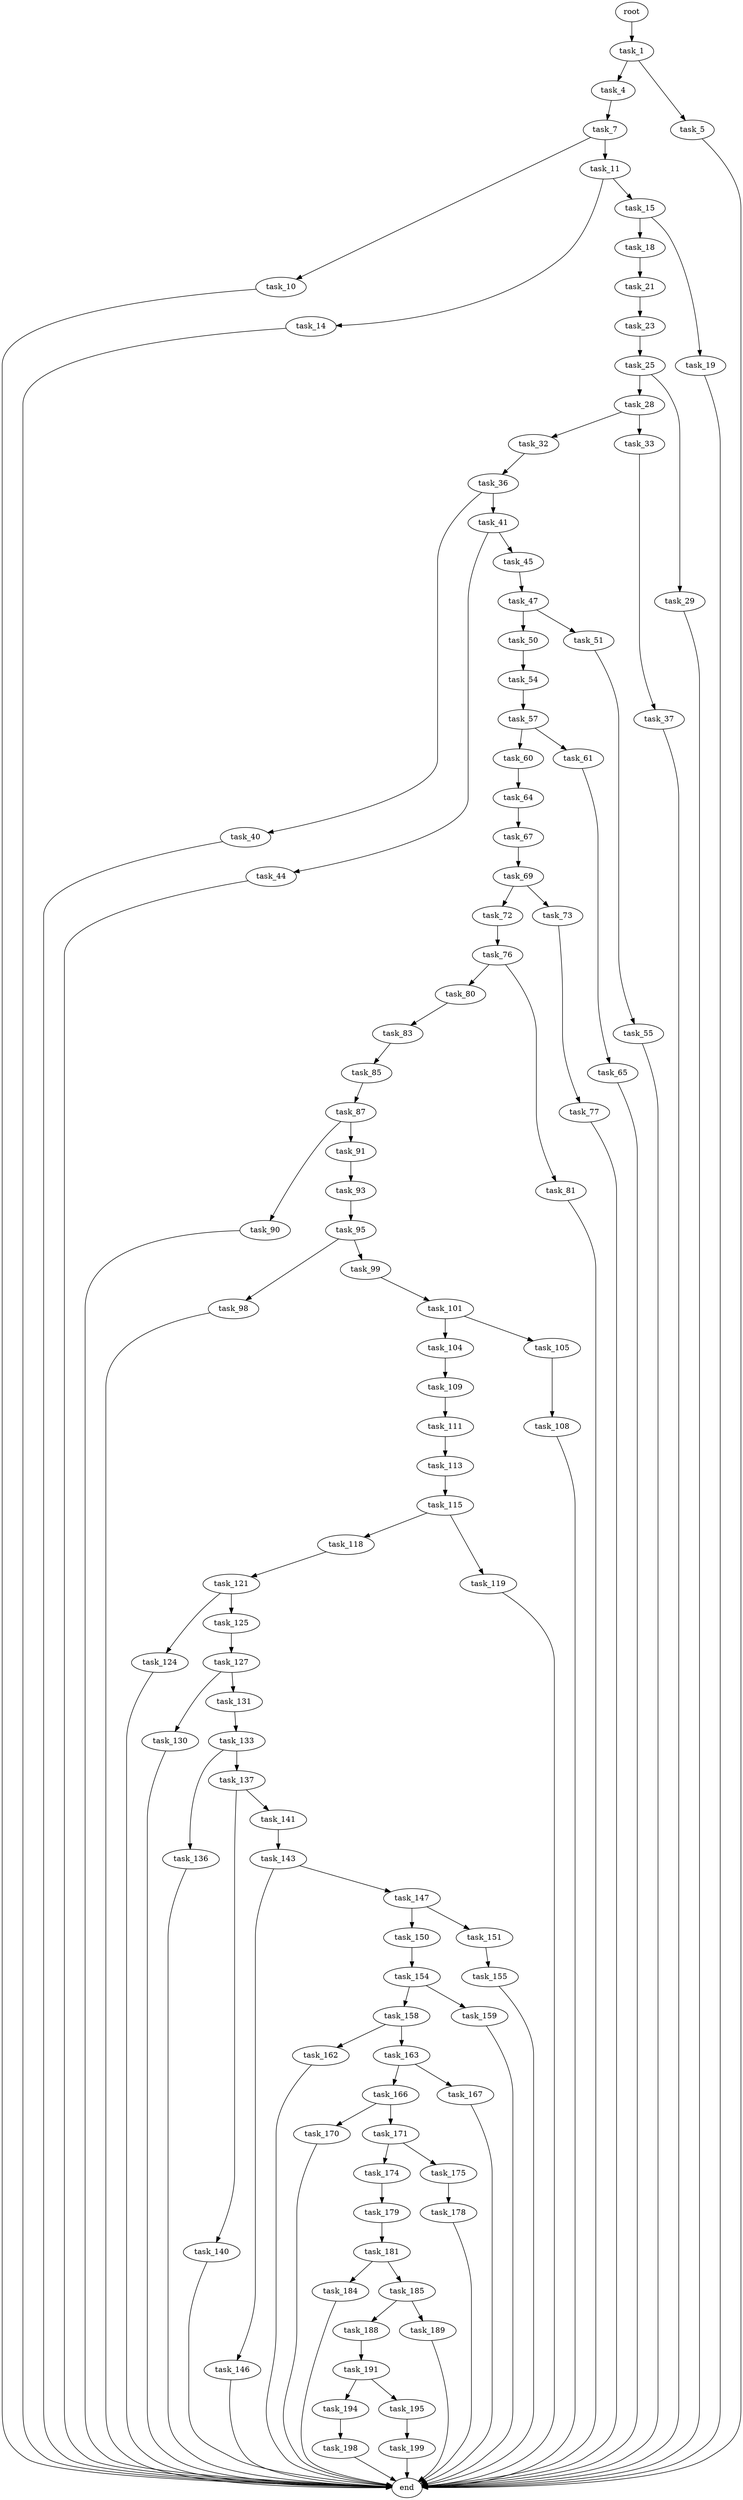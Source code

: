 digraph G {
  root [size="0.000000"];
  task_1 [size="286991450262.000000"];
  task_4 [size="231928233984.000000"];
  task_5 [size="8679921709.000000"];
  task_7 [size="368293445632.000000"];
  task_10 [size="11830982352.000000"];
  task_11 [size="82739787092.000000"];
  task_14 [size="471615641074.000000"];
  task_15 [size="387884326960.000000"];
  task_18 [size="128595841690.000000"];
  task_19 [size="26031583306.000000"];
  task_21 [size="322689781275.000000"];
  task_23 [size="231928233984.000000"];
  task_25 [size="782757789696.000000"];
  task_28 [size="8589934592.000000"];
  task_29 [size="18724551306.000000"];
  task_32 [size="9032538391.000000"];
  task_33 [size="8941349728.000000"];
  task_36 [size="782757789696.000000"];
  task_37 [size="167179755601.000000"];
  task_40 [size="693958125585.000000"];
  task_41 [size="312410837164.000000"];
  task_44 [size="41644131904.000000"];
  task_45 [size="368293445632.000000"];
  task_47 [size="1763874071.000000"];
  task_50 [size="13784141120.000000"];
  task_51 [size="240366603373.000000"];
  task_54 [size="396168711386.000000"];
  task_55 [size="1189891121.000000"];
  task_57 [size="1022543771.000000"];
  task_60 [size="474112939438.000000"];
  task_61 [size="11714957497.000000"];
  task_64 [size="19554026298.000000"];
  task_65 [size="109277625932.000000"];
  task_67 [size="114760936396.000000"];
  task_69 [size="129958242954.000000"];
  task_72 [size="30160254513.000000"];
  task_73 [size="1073741824000.000000"];
  task_76 [size="782757789696.000000"];
  task_77 [size="621836671335.000000"];
  task_80 [size="84565398605.000000"];
  task_81 [size="23880181028.000000"];
  task_83 [size="30908141380.000000"];
  task_85 [size="1267282199.000000"];
  task_87 [size="28991029248.000000"];
  task_90 [size="11277051924.000000"];
  task_91 [size="187421594379.000000"];
  task_93 [size="1187740473.000000"];
  task_95 [size="10242059411.000000"];
  task_98 [size="516263556689.000000"];
  task_99 [size="28991029248.000000"];
  task_101 [size="17294521686.000000"];
  task_104 [size="68719476736.000000"];
  task_105 [size="1440674570.000000"];
  task_108 [size="440990696752.000000"];
  task_109 [size="4562612346.000000"];
  task_111 [size="37719085276.000000"];
  task_113 [size="23884024054.000000"];
  task_115 [size="368293445632.000000"];
  task_118 [size="1073741824000.000000"];
  task_119 [size="549755813888.000000"];
  task_121 [size="44512642046.000000"];
  task_124 [size="353547355460.000000"];
  task_125 [size="93622726345.000000"];
  task_127 [size="9341573952.000000"];
  task_130 [size="424287023.000000"];
  task_131 [size="549755813888.000000"];
  task_133 [size="94105083093.000000"];
  task_136 [size="799989175428.000000"];
  task_137 [size="3861384221.000000"];
  task_140 [size="14937674199.000000"];
  task_141 [size="368293445632.000000"];
  task_143 [size="14123869461.000000"];
  task_146 [size="28991029248.000000"];
  task_147 [size="28694634044.000000"];
  task_150 [size="9894220292.000000"];
  task_151 [size="231928233984.000000"];
  task_154 [size="134217728000.000000"];
  task_155 [size="5249722427.000000"];
  task_158 [size="4558999838.000000"];
  task_159 [size="322159373909.000000"];
  task_162 [size="8589934592.000000"];
  task_163 [size="392452776031.000000"];
  task_166 [size="6404480957.000000"];
  task_167 [size="51203861771.000000"];
  task_170 [size="44546770532.000000"];
  task_171 [size="25972041985.000000"];
  task_174 [size="73304804680.000000"];
  task_175 [size="9588785599.000000"];
  task_178 [size="10211244630.000000"];
  task_179 [size="68719476736.000000"];
  task_181 [size="233579474010.000000"];
  task_184 [size="4162981150.000000"];
  task_185 [size="1389812005.000000"];
  task_188 [size="13048495608.000000"];
  task_189 [size="68719476736.000000"];
  task_191 [size="161970251725.000000"];
  task_194 [size="534885074558.000000"];
  task_195 [size="134217728000.000000"];
  task_198 [size="368293445632.000000"];
  task_199 [size="231998484106.000000"];
  end [size="0.000000"];

  root -> task_1 [size="1.000000"];
  task_1 -> task_4 [size="536870912.000000"];
  task_1 -> task_5 [size="536870912.000000"];
  task_4 -> task_7 [size="301989888.000000"];
  task_5 -> end [size="1.000000"];
  task_7 -> task_10 [size="411041792.000000"];
  task_7 -> task_11 [size="411041792.000000"];
  task_10 -> end [size="1.000000"];
  task_11 -> task_14 [size="75497472.000000"];
  task_11 -> task_15 [size="75497472.000000"];
  task_14 -> end [size="1.000000"];
  task_15 -> task_18 [size="411041792.000000"];
  task_15 -> task_19 [size="411041792.000000"];
  task_18 -> task_21 [size="536870912.000000"];
  task_19 -> end [size="1.000000"];
  task_21 -> task_23 [size="411041792.000000"];
  task_23 -> task_25 [size="301989888.000000"];
  task_25 -> task_28 [size="679477248.000000"];
  task_25 -> task_29 [size="679477248.000000"];
  task_28 -> task_32 [size="33554432.000000"];
  task_28 -> task_33 [size="33554432.000000"];
  task_29 -> end [size="1.000000"];
  task_32 -> task_36 [size="209715200.000000"];
  task_33 -> task_37 [size="411041792.000000"];
  task_36 -> task_40 [size="679477248.000000"];
  task_36 -> task_41 [size="679477248.000000"];
  task_37 -> end [size="1.000000"];
  task_40 -> end [size="1.000000"];
  task_41 -> task_44 [size="209715200.000000"];
  task_41 -> task_45 [size="209715200.000000"];
  task_44 -> end [size="1.000000"];
  task_45 -> task_47 [size="411041792.000000"];
  task_47 -> task_50 [size="33554432.000000"];
  task_47 -> task_51 [size="33554432.000000"];
  task_50 -> task_54 [size="411041792.000000"];
  task_51 -> task_55 [size="679477248.000000"];
  task_54 -> task_57 [size="301989888.000000"];
  task_55 -> end [size="1.000000"];
  task_57 -> task_60 [size="75497472.000000"];
  task_57 -> task_61 [size="75497472.000000"];
  task_60 -> task_64 [size="301989888.000000"];
  task_61 -> task_65 [size="411041792.000000"];
  task_64 -> task_67 [size="411041792.000000"];
  task_65 -> end [size="1.000000"];
  task_67 -> task_69 [size="301989888.000000"];
  task_69 -> task_72 [size="134217728.000000"];
  task_69 -> task_73 [size="134217728.000000"];
  task_72 -> task_76 [size="838860800.000000"];
  task_73 -> task_77 [size="838860800.000000"];
  task_76 -> task_80 [size="679477248.000000"];
  task_76 -> task_81 [size="679477248.000000"];
  task_77 -> end [size="1.000000"];
  task_80 -> task_83 [size="301989888.000000"];
  task_81 -> end [size="1.000000"];
  task_83 -> task_85 [size="33554432.000000"];
  task_85 -> task_87 [size="134217728.000000"];
  task_87 -> task_90 [size="75497472.000000"];
  task_87 -> task_91 [size="75497472.000000"];
  task_90 -> end [size="1.000000"];
  task_91 -> task_93 [size="134217728.000000"];
  task_93 -> task_95 [size="33554432.000000"];
  task_95 -> task_98 [size="301989888.000000"];
  task_95 -> task_99 [size="301989888.000000"];
  task_98 -> end [size="1.000000"];
  task_99 -> task_101 [size="75497472.000000"];
  task_101 -> task_104 [size="536870912.000000"];
  task_101 -> task_105 [size="536870912.000000"];
  task_104 -> task_109 [size="134217728.000000"];
  task_105 -> task_108 [size="75497472.000000"];
  task_108 -> end [size="1.000000"];
  task_109 -> task_111 [size="134217728.000000"];
  task_111 -> task_113 [size="679477248.000000"];
  task_113 -> task_115 [size="536870912.000000"];
  task_115 -> task_118 [size="411041792.000000"];
  task_115 -> task_119 [size="411041792.000000"];
  task_118 -> task_121 [size="838860800.000000"];
  task_119 -> end [size="1.000000"];
  task_121 -> task_124 [size="33554432.000000"];
  task_121 -> task_125 [size="33554432.000000"];
  task_124 -> end [size="1.000000"];
  task_125 -> task_127 [size="411041792.000000"];
  task_127 -> task_130 [size="679477248.000000"];
  task_127 -> task_131 [size="679477248.000000"];
  task_130 -> end [size="1.000000"];
  task_131 -> task_133 [size="536870912.000000"];
  task_133 -> task_136 [size="411041792.000000"];
  task_133 -> task_137 [size="411041792.000000"];
  task_136 -> end [size="1.000000"];
  task_137 -> task_140 [size="134217728.000000"];
  task_137 -> task_141 [size="134217728.000000"];
  task_140 -> end [size="1.000000"];
  task_141 -> task_143 [size="411041792.000000"];
  task_143 -> task_146 [size="411041792.000000"];
  task_143 -> task_147 [size="411041792.000000"];
  task_146 -> end [size="1.000000"];
  task_147 -> task_150 [size="679477248.000000"];
  task_147 -> task_151 [size="679477248.000000"];
  task_150 -> task_154 [size="536870912.000000"];
  task_151 -> task_155 [size="301989888.000000"];
  task_154 -> task_158 [size="209715200.000000"];
  task_154 -> task_159 [size="209715200.000000"];
  task_155 -> end [size="1.000000"];
  task_158 -> task_162 [size="75497472.000000"];
  task_158 -> task_163 [size="75497472.000000"];
  task_159 -> end [size="1.000000"];
  task_162 -> end [size="1.000000"];
  task_163 -> task_166 [size="301989888.000000"];
  task_163 -> task_167 [size="301989888.000000"];
  task_166 -> task_170 [size="209715200.000000"];
  task_166 -> task_171 [size="209715200.000000"];
  task_167 -> end [size="1.000000"];
  task_170 -> end [size="1.000000"];
  task_171 -> task_174 [size="33554432.000000"];
  task_171 -> task_175 [size="33554432.000000"];
  task_174 -> task_179 [size="134217728.000000"];
  task_175 -> task_178 [size="209715200.000000"];
  task_178 -> end [size="1.000000"];
  task_179 -> task_181 [size="134217728.000000"];
  task_181 -> task_184 [size="679477248.000000"];
  task_181 -> task_185 [size="679477248.000000"];
  task_184 -> end [size="1.000000"];
  task_185 -> task_188 [size="33554432.000000"];
  task_185 -> task_189 [size="33554432.000000"];
  task_188 -> task_191 [size="209715200.000000"];
  task_189 -> end [size="1.000000"];
  task_191 -> task_194 [size="301989888.000000"];
  task_191 -> task_195 [size="301989888.000000"];
  task_194 -> task_198 [size="838860800.000000"];
  task_195 -> task_199 [size="209715200.000000"];
  task_198 -> end [size="1.000000"];
  task_199 -> end [size="1.000000"];
}
